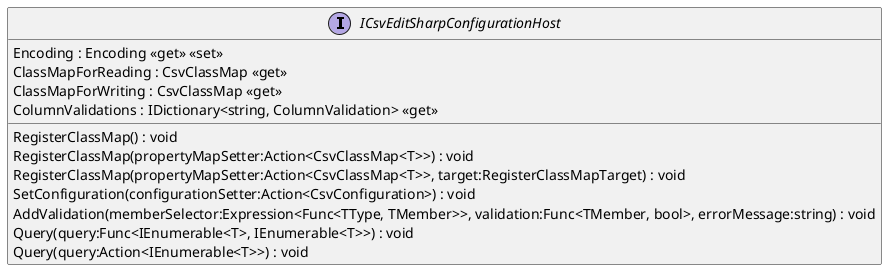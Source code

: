 @startuml
interface ICsvEditSharpConfigurationHost {
    Encoding : Encoding <<get>> <<set>>
    ClassMapForReading : CsvClassMap <<get>>
    ClassMapForWriting : CsvClassMap <<get>>
    ColumnValidations : IDictionary<string, ColumnValidation> <<get>>
    RegisterClassMap() : void
    RegisterClassMap(propertyMapSetter:Action<CsvClassMap<T>>) : void
    RegisterClassMap(propertyMapSetter:Action<CsvClassMap<T>>, target:RegisterClassMapTarget) : void
    SetConfiguration(configurationSetter:Action<CsvConfiguration>) : void
    AddValidation(memberSelector:Expression<Func<TType, TMember>>, validation:Func<TMember, bool>, errorMessage:string) : void
    Query(query:Func<IEnumerable<T>, IEnumerable<T>>) : void
    Query(query:Action<IEnumerable<T>>) : void
}
@enduml
